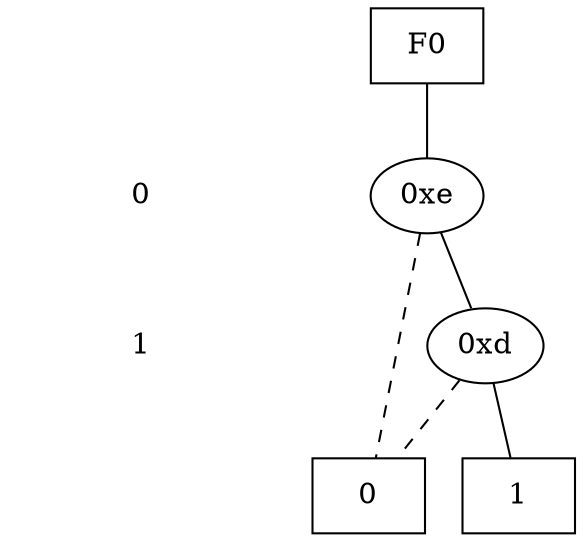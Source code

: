 digraph "DD" {
size = "7.5,10"
center = true;
edge [dir = none];
{ node [shape = plaintext];
  edge [style = invis];
  "CONST NODES" [style = invis];
" 0 " -> " 1 " -> "CONST NODES"; 
}
{ rank = same; node [shape = box]; edge [style = invis];
"F0"; }
{ rank = same; " 0 ";
"0xe";
}
{ rank = same; " 1 ";
"0xd";
}
{ rank = same; "CONST NODES";
{ node [shape = box]; "0x6";
"0x5";
}
}
"F0" -> "0xe" [style = solid];
"0xe" -> "0xd";
"0xe" -> "0x6" [style = dashed];
"0xd" -> "0x5";
"0xd" -> "0x6" [style = dashed];
"0x6" [label = "0"];
"0x5" [label = "1"];
}
